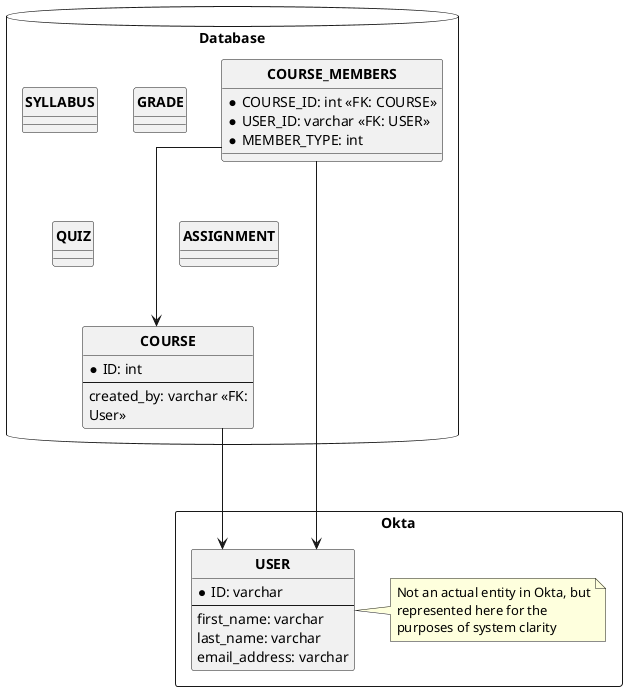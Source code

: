 @startuml
skinparam WrapWidth 200
skinparam MaxMessageSize 200

' hide "E" circle around all entities
hide circle

' avoid problems with angled crows feet
skinparam linetype ortho

package Okta <<Rectangle>> {
    entity "**USER**" as u {
        * ID: varchar
        --
        first_name: varchar
        last_name: varchar
        email_address: varchar
    }
    note right
        Not an actual entity in Okta, but represented here for the purposes of system clarity
    end note
}

package Database <<Database>> {
    entity "**COURSE**" as c {
        * ID: int
        --
        created_by: varchar <<FK: User>>
    }

    entity "**COURSE_MEMBERS**" as cm {
        * COURSE_ID: int <<FK: COURSE>>
        * USER_ID: varchar <<FK: USER>>
        * MEMBER_TYPE: int
    }


    entity "**SYLLABUS**" as s {}
    entity "**GRADE**" as g {}
    entity "**QUIZ**" as q {}
    entity "**ASSIGNMENT**" as a{}
}

cm ---> u
cm ---> c
c ---> u
@enduml
